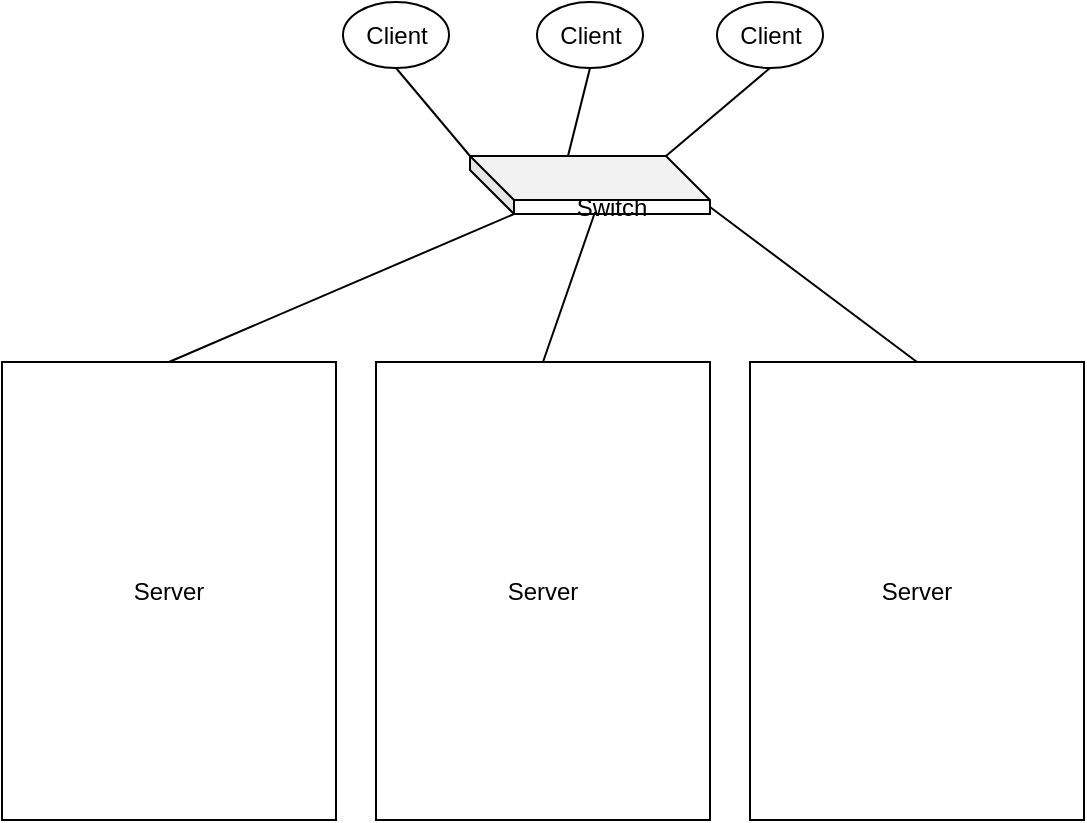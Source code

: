 <mxfile version="14.4.8" type="github">
  <diagram id="cMcRvVcGeGw1HKMYI198" name="Page-1">
    <mxGraphModel dx="1422" dy="772" grid="0" gridSize="10" guides="1" tooltips="1" connect="1" arrows="1" fold="1" page="1" pageScale="1" pageWidth="827" pageHeight="1169" math="0" shadow="0">
      <root>
        <mxCell id="0" />
        <mxCell id="1" parent="0" />
        <mxCell id="sNa2Os-df0Qrg9O8YbUV-44" value="Server" style="rounded=0;whiteSpace=wrap;html=1;" vertex="1" parent="1">
          <mxGeometry x="99" y="239" width="167" height="229" as="geometry" />
        </mxCell>
        <mxCell id="sNa2Os-df0Qrg9O8YbUV-48" style="rounded=0;orthogonalLoop=1;jettySize=auto;html=1;exitX=0;exitY=0;exitDx=22;exitDy=29;exitPerimeter=0;entryX=0.5;entryY=0;entryDx=0;entryDy=0;endArrow=none;endFill=0;startArrow=none;startFill=0;" edge="1" parent="1" source="sNa2Os-df0Qrg9O8YbUV-47" target="sNa2Os-df0Qrg9O8YbUV-44">
          <mxGeometry relative="1" as="geometry" />
        </mxCell>
        <mxCell id="sNa2Os-df0Qrg9O8YbUV-47" value="Switch" style="shape=cube;whiteSpace=wrap;html=1;boundedLbl=1;backgroundOutline=1;darkOpacity=0.05;darkOpacity2=0.1;size=22;" vertex="1" parent="1">
          <mxGeometry x="333" y="136" width="120" height="29" as="geometry" />
        </mxCell>
        <mxCell id="sNa2Os-df0Qrg9O8YbUV-49" style="rounded=0;orthogonalLoop=1;jettySize=auto;html=1;exitX=0.521;exitY=0.966;exitDx=0;exitDy=0;exitPerimeter=0;entryX=0.5;entryY=0;entryDx=0;entryDy=0;endArrow=none;endFill=0;startArrow=none;startFill=0;" edge="1" parent="1" source="sNa2Os-df0Qrg9O8YbUV-47" target="sNa2Os-df0Qrg9O8YbUV-59">
          <mxGeometry relative="1" as="geometry">
            <mxPoint x="627" y="335" as="sourcePoint" />
            <mxPoint x="379" y="244" as="targetPoint" />
          </mxGeometry>
        </mxCell>
        <mxCell id="sNa2Os-df0Qrg9O8YbUV-50" style="rounded=0;orthogonalLoop=1;jettySize=auto;html=1;exitX=0;exitY=0;exitDx=120;exitDy=25.5;exitPerimeter=0;entryX=0.5;entryY=0;entryDx=0;entryDy=0;endArrow=none;endFill=0;startArrow=none;startFill=0;" edge="1" parent="1" source="sNa2Os-df0Qrg9O8YbUV-47" target="sNa2Os-df0Qrg9O8YbUV-60">
          <mxGeometry relative="1" as="geometry">
            <mxPoint x="667.52" y="334.014" as="sourcePoint" />
            <mxPoint x="618.5" y="248" as="targetPoint" />
          </mxGeometry>
        </mxCell>
        <mxCell id="sNa2Os-df0Qrg9O8YbUV-51" value="Client" style="ellipse;whiteSpace=wrap;html=1;" vertex="1" parent="1">
          <mxGeometry x="269.5" y="59" width="53" height="33" as="geometry" />
        </mxCell>
        <mxCell id="sNa2Os-df0Qrg9O8YbUV-52" value="Client" style="ellipse;whiteSpace=wrap;html=1;" vertex="1" parent="1">
          <mxGeometry x="366.5" y="59" width="53" height="33" as="geometry" />
        </mxCell>
        <mxCell id="sNa2Os-df0Qrg9O8YbUV-53" value="Client" style="ellipse;whiteSpace=wrap;html=1;" vertex="1" parent="1">
          <mxGeometry x="456.5" y="59" width="53" height="33" as="geometry" />
        </mxCell>
        <mxCell id="sNa2Os-df0Qrg9O8YbUV-55" style="rounded=0;orthogonalLoop=1;jettySize=auto;html=1;entryX=0;entryY=0;entryDx=0;entryDy=0;endArrow=none;endFill=0;startArrow=none;startFill=0;exitX=0.5;exitY=1;exitDx=0;exitDy=0;entryPerimeter=0;" edge="1" parent="1" source="sNa2Os-df0Qrg9O8YbUV-51" target="sNa2Os-df0Qrg9O8YbUV-47">
          <mxGeometry relative="1" as="geometry">
            <mxPoint x="296.5" y="99" as="sourcePoint" />
            <mxPoint x="790" y="392" as="targetPoint" />
          </mxGeometry>
        </mxCell>
        <mxCell id="sNa2Os-df0Qrg9O8YbUV-56" style="rounded=0;orthogonalLoop=1;jettySize=auto;html=1;exitX=0.5;exitY=1;exitDx=0;exitDy=0;entryX=0;entryY=0;entryDx=49;entryDy=0;endArrow=none;endFill=0;startArrow=none;startFill=0;entryPerimeter=0;" edge="1" parent="1" source="sNa2Os-df0Qrg9O8YbUV-52" target="sNa2Os-df0Qrg9O8YbUV-47">
          <mxGeometry relative="1" as="geometry">
            <mxPoint x="354" y="169" as="sourcePoint" />
            <mxPoint x="540" y="392" as="targetPoint" />
          </mxGeometry>
        </mxCell>
        <mxCell id="sNa2Os-df0Qrg9O8YbUV-57" style="rounded=0;orthogonalLoop=1;jettySize=auto;html=1;exitX=0.5;exitY=1;exitDx=0;exitDy=0;entryX=0;entryY=0;entryDx=98;entryDy=0;endArrow=none;endFill=0;startArrow=none;startFill=0;entryPerimeter=0;" edge="1" parent="1" source="sNa2Os-df0Qrg9O8YbUV-53" target="sNa2Os-df0Qrg9O8YbUV-47">
          <mxGeometry relative="1" as="geometry">
            <mxPoint x="403" y="102" as="sourcePoint" />
            <mxPoint x="392" y="151" as="targetPoint" />
          </mxGeometry>
        </mxCell>
        <mxCell id="sNa2Os-df0Qrg9O8YbUV-59" value="Server" style="rounded=0;whiteSpace=wrap;html=1;" vertex="1" parent="1">
          <mxGeometry x="286" y="239" width="167" height="229" as="geometry" />
        </mxCell>
        <mxCell id="sNa2Os-df0Qrg9O8YbUV-60" value="Server" style="rounded=0;whiteSpace=wrap;html=1;" vertex="1" parent="1">
          <mxGeometry x="473" y="239" width="167" height="229" as="geometry" />
        </mxCell>
      </root>
    </mxGraphModel>
  </diagram>
</mxfile>
